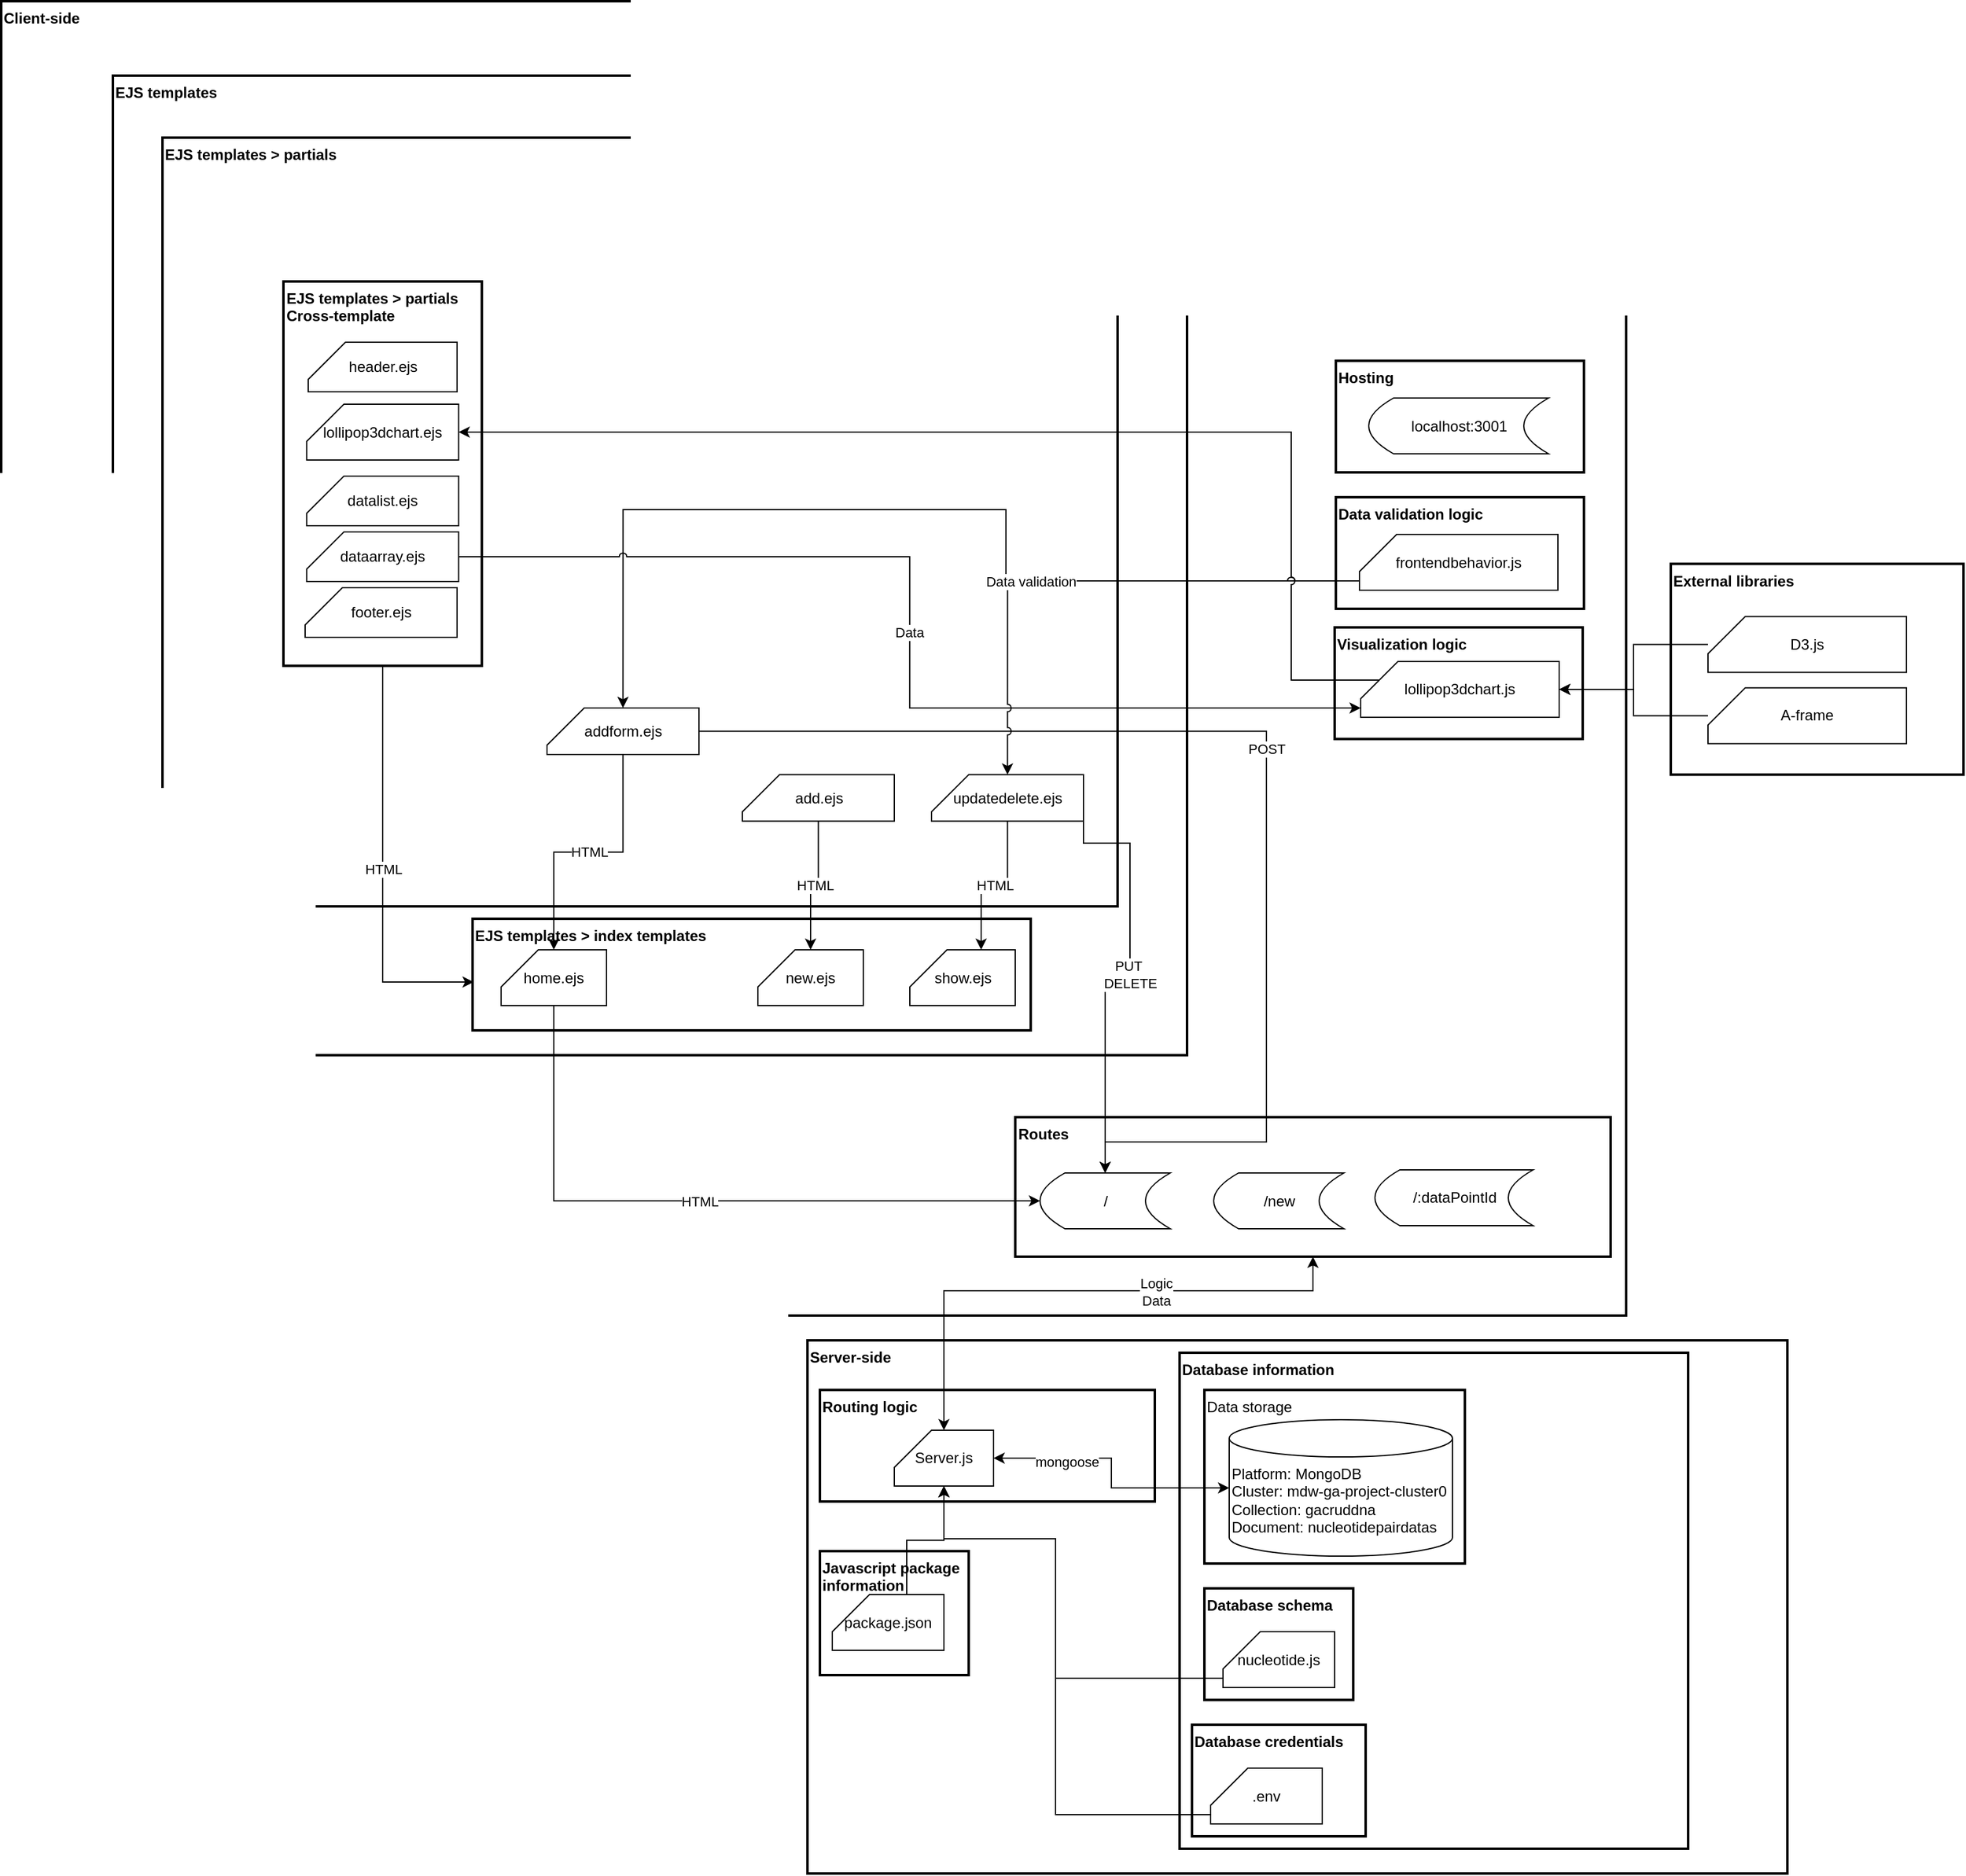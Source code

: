 <mxfile version="28.2.8">
  <diagram name="Page-1" id="LP3fsZgQGKcDelFmxo1t">
    <mxGraphModel dx="4814" dy="3624" grid="1" gridSize="10" guides="1" tooltips="1" connect="1" arrows="1" fold="1" page="1" pageScale="1" pageWidth="850" pageHeight="1100" math="0" shadow="0">
      <root>
        <mxCell id="0" />
        <mxCell id="1" parent="0" />
        <mxCell id="KeXLQscbyMb3ar5vxedf-1" value="&lt;div align=&quot;left&quot;&gt;Client-side&lt;/div&gt;" style="rounded=0;whiteSpace=wrap;html=1;align=left;verticalAlign=top;strokeWidth=2;fontStyle=1" vertex="1" parent="1">
          <mxGeometry x="-630" y="-780" width="1310" height="1060" as="geometry" />
        </mxCell>
        <mxCell id="KeXLQscbyMb3ar5vxedf-32" value="EJS templates" style="rounded=0;whiteSpace=wrap;html=1;align=left;verticalAlign=top;strokeWidth=2;fontStyle=1" vertex="1" parent="1">
          <mxGeometry x="-540" y="-720" width="866" height="790" as="geometry" />
        </mxCell>
        <mxCell id="KeXLQscbyMb3ar5vxedf-68" value="&lt;div&gt;EJS templates &amp;gt; index templates&lt;/div&gt;" style="rounded=0;whiteSpace=wrap;html=1;align=left;verticalAlign=top;strokeWidth=2;fontStyle=1" vertex="1" parent="1">
          <mxGeometry x="-250" y="-40" width="450" height="90" as="geometry" />
        </mxCell>
        <mxCell id="KeXLQscbyMb3ar5vxedf-58" value="&lt;div&gt;EJS templates &amp;gt; partials&lt;/div&gt;" style="rounded=0;whiteSpace=wrap;html=1;align=left;verticalAlign=top;strokeWidth=2;fontStyle=1" vertex="1" parent="1">
          <mxGeometry x="-500" y="-670" width="770" height="620" as="geometry" />
        </mxCell>
        <mxCell id="KeXLQscbyMb3ar5vxedf-83" style="edgeStyle=orthogonalEdgeStyle;rounded=0;orthogonalLoop=1;jettySize=auto;html=1;entryX=0.5;entryY=0;entryDx=0;entryDy=0;entryPerimeter=0;exitX=0;exitY=0;exitDx=0;exitDy=37.5;exitPerimeter=0;jumpStyle=arc;" edge="1" parent="1" source="KeXLQscbyMb3ar5vxedf-33" target="KeXLQscbyMb3ar5vxedf-62">
          <mxGeometry relative="1" as="geometry">
            <mxPoint x="470" y="-327" as="sourcePoint" />
            <Array as="points">
              <mxPoint x="180" y="-312" />
              <mxPoint x="180" y="-370" />
              <mxPoint x="-129" y="-370" />
            </Array>
          </mxGeometry>
        </mxCell>
        <mxCell id="KeXLQscbyMb3ar5vxedf-22" value="Visualization logic" style="rounded=0;whiteSpace=wrap;html=1;align=left;verticalAlign=top;strokeWidth=2;fontStyle=1" vertex="1" parent="1">
          <mxGeometry x="445" y="-275" width="200" height="90" as="geometry" />
        </mxCell>
        <mxCell id="KeXLQscbyMb3ar5vxedf-2" value="&lt;div align=&quot;left&quot;&gt;Server-side&lt;/div&gt;" style="rounded=0;whiteSpace=wrap;html=1;align=left;verticalAlign=top;strokeWidth=2;fontStyle=1" vertex="1" parent="1">
          <mxGeometry x="20" y="300" width="790" height="430" as="geometry" />
        </mxCell>
        <mxCell id="KeXLQscbyMb3ar5vxedf-16" value="Database information" style="rounded=0;whiteSpace=wrap;html=1;align=left;verticalAlign=top;strokeWidth=2;fontStyle=1" vertex="1" parent="1">
          <mxGeometry x="320" y="310" width="410" height="400" as="geometry" />
        </mxCell>
        <mxCell id="KeXLQscbyMb3ar5vxedf-5" value="Routing logic" style="rounded=0;whiteSpace=wrap;html=1;align=left;verticalAlign=top;strokeWidth=2;fontStyle=1" vertex="1" parent="1">
          <mxGeometry x="30" y="340" width="270" height="90" as="geometry" />
        </mxCell>
        <mxCell id="KeXLQscbyMb3ar5vxedf-84" style="edgeStyle=orthogonalEdgeStyle;rounded=0;orthogonalLoop=1;jettySize=auto;html=1;entryX=0.5;entryY=1;entryDx=0;entryDy=0;startArrow=classic;startFill=1;" edge="1" parent="1" source="KeXLQscbyMb3ar5vxedf-3" target="KeXLQscbyMb3ar5vxedf-28">
          <mxGeometry relative="1" as="geometry">
            <Array as="points">
              <mxPoint x="130" y="260" />
              <mxPoint x="427" y="260" />
            </Array>
          </mxGeometry>
        </mxCell>
        <mxCell id="KeXLQscbyMb3ar5vxedf-85" value="&lt;div&gt;Logic&lt;/div&gt;&lt;div&gt;Data&lt;/div&gt;" style="edgeLabel;html=1;align=center;verticalAlign=middle;resizable=0;points=[];" vertex="1" connectable="0" parent="KeXLQscbyMb3ar5vxedf-84">
          <mxGeometry x="0.296" y="-1" relative="1" as="geometry">
            <mxPoint as="offset" />
          </mxGeometry>
        </mxCell>
        <mxCell id="KeXLQscbyMb3ar5vxedf-3" value="Server.js" style="shape=card;whiteSpace=wrap;html=1;" vertex="1" parent="1">
          <mxGeometry x="90" y="372.5" width="80" height="45" as="geometry" />
        </mxCell>
        <mxCell id="KeXLQscbyMb3ar5vxedf-4" value="lollipop3dchart.js" style="shape=card;whiteSpace=wrap;html=1;" vertex="1" parent="1">
          <mxGeometry x="466" y="-247.5" width="160" height="45" as="geometry" />
        </mxCell>
        <mxCell id="KeXLQscbyMb3ar5vxedf-6" value="Data storage" style="rounded=0;whiteSpace=wrap;html=1;align=left;verticalAlign=top;strokeWidth=2;" vertex="1" parent="1">
          <mxGeometry x="340" y="340" width="210" height="140" as="geometry" />
        </mxCell>
        <mxCell id="KeXLQscbyMb3ar5vxedf-7" value="&lt;div&gt;Platform: MongoDB&lt;/div&gt;&lt;div&gt;Cluster: mdw-ga-project-cluster0&lt;/div&gt;&lt;div&gt;Collection: gacruddna&lt;/div&gt;&lt;div&gt;Document: nucleotidepairdatas&lt;/div&gt;&lt;div&gt;&lt;br&gt;&lt;/div&gt;" style="shape=cylinder3;whiteSpace=wrap;html=1;boundedLbl=1;backgroundOutline=1;size=15;align=left;verticalAlign=top;" vertex="1" parent="1">
          <mxGeometry x="360" y="364" width="180" height="110" as="geometry" />
        </mxCell>
        <mxCell id="KeXLQscbyMb3ar5vxedf-8" value="" style="endArrow=classic;startArrow=classic;html=1;rounded=0;exitX=1;exitY=0.5;exitDx=0;exitDy=0;exitPerimeter=0;entryX=0;entryY=0.5;entryDx=0;entryDy=0;entryPerimeter=0;jumpStyle=none;strokeColor=default;edgeStyle=orthogonalEdgeStyle;" edge="1" parent="1" source="KeXLQscbyMb3ar5vxedf-3" target="KeXLQscbyMb3ar5vxedf-7">
          <mxGeometry width="50" height="50" relative="1" as="geometry">
            <mxPoint x="280" y="290" as="sourcePoint" />
            <mxPoint x="330" y="240" as="targetPoint" />
          </mxGeometry>
        </mxCell>
        <mxCell id="KeXLQscbyMb3ar5vxedf-9" value="mongoose" style="edgeLabel;html=1;align=center;verticalAlign=middle;resizable=0;points=[];" vertex="1" connectable="0" parent="KeXLQscbyMb3ar5vxedf-8">
          <mxGeometry x="-0.447" y="-3" relative="1" as="geometry">
            <mxPoint as="offset" />
          </mxGeometry>
        </mxCell>
        <mxCell id="KeXLQscbyMb3ar5vxedf-10" value="Javascript package information" style="rounded=0;whiteSpace=wrap;html=1;align=left;verticalAlign=top;strokeWidth=2;fontStyle=1" vertex="1" parent="1">
          <mxGeometry x="30" y="470" width="120" height="100" as="geometry" />
        </mxCell>
        <mxCell id="KeXLQscbyMb3ar5vxedf-11" value="package.json" style="shape=card;whiteSpace=wrap;html=1;" vertex="1" parent="1">
          <mxGeometry x="40" y="505" width="90" height="45" as="geometry" />
        </mxCell>
        <mxCell id="KeXLQscbyMb3ar5vxedf-12" value="" style="endArrow=classic;html=1;rounded=0;exitX=0;exitY=0;exitDx=60;exitDy=0;exitPerimeter=0;entryX=0.5;entryY=1;entryDx=0;entryDy=0;entryPerimeter=0;edgeStyle=orthogonalEdgeStyle;" edge="1" parent="1" source="KeXLQscbyMb3ar5vxedf-11" target="KeXLQscbyMb3ar5vxedf-3">
          <mxGeometry width="50" height="50" relative="1" as="geometry">
            <mxPoint x="400" y="360" as="sourcePoint" />
            <mxPoint x="450" y="310" as="targetPoint" />
          </mxGeometry>
        </mxCell>
        <mxCell id="KeXLQscbyMb3ar5vxedf-13" value="Database credentials" style="rounded=0;whiteSpace=wrap;html=1;align=left;verticalAlign=top;strokeWidth=2;fontStyle=1" vertex="1" parent="1">
          <mxGeometry x="330" y="610" width="140" height="90" as="geometry" />
        </mxCell>
        <mxCell id="KeXLQscbyMb3ar5vxedf-14" value=".env" style="shape=card;whiteSpace=wrap;html=1;" vertex="1" parent="1">
          <mxGeometry x="345" y="645" width="90" height="45" as="geometry" />
        </mxCell>
        <mxCell id="KeXLQscbyMb3ar5vxedf-15" value="" style="endArrow=classic;html=1;rounded=0;exitX=0;exitY=0;exitDx=0;exitDy=37.5;exitPerimeter=0;entryX=0.5;entryY=1;entryDx=0;entryDy=0;entryPerimeter=0;edgeStyle=orthogonalEdgeStyle;" edge="1" parent="1" source="KeXLQscbyMb3ar5vxedf-14" target="KeXLQscbyMb3ar5vxedf-3">
          <mxGeometry width="50" height="50" relative="1" as="geometry">
            <mxPoint x="140" y="557" as="sourcePoint" />
            <mxPoint x="170" y="470" as="targetPoint" />
            <Array as="points">
              <mxPoint x="220" y="683" />
              <mxPoint x="220" y="460" />
              <mxPoint x="130" y="460" />
            </Array>
          </mxGeometry>
        </mxCell>
        <mxCell id="KeXLQscbyMb3ar5vxedf-17" value="Database schema" style="rounded=0;whiteSpace=wrap;html=1;align=left;verticalAlign=top;strokeWidth=2;fontStyle=1" vertex="1" parent="1">
          <mxGeometry x="340" y="500" width="120" height="90" as="geometry" />
        </mxCell>
        <mxCell id="KeXLQscbyMb3ar5vxedf-18" value="nucleotide.js" style="shape=card;whiteSpace=wrap;html=1;" vertex="1" parent="1">
          <mxGeometry x="355" y="535" width="90" height="45" as="geometry" />
        </mxCell>
        <mxCell id="KeXLQscbyMb3ar5vxedf-21" style="edgeStyle=orthogonalEdgeStyle;rounded=0;orthogonalLoop=1;jettySize=auto;html=1;exitX=0;exitY=0;exitDx=0;exitDy=37.5;exitPerimeter=0;entryX=0.5;entryY=1;entryDx=0;entryDy=0;entryPerimeter=0;" edge="1" parent="1" source="KeXLQscbyMb3ar5vxedf-18" target="KeXLQscbyMb3ar5vxedf-3">
          <mxGeometry relative="1" as="geometry">
            <Array as="points">
              <mxPoint x="220" y="573" />
              <mxPoint x="220" y="460" />
              <mxPoint x="130" y="460" />
            </Array>
          </mxGeometry>
        </mxCell>
        <mxCell id="KeXLQscbyMb3ar5vxedf-23" value="Hosting" style="rounded=0;whiteSpace=wrap;html=1;align=left;verticalAlign=top;strokeWidth=2;fontStyle=1" vertex="1" parent="1">
          <mxGeometry x="446" y="-490" width="200" height="90" as="geometry" />
        </mxCell>
        <mxCell id="KeXLQscbyMb3ar5vxedf-25" value="localhost:3001" style="shape=dataStorage;whiteSpace=wrap;html=1;fixedSize=1;" vertex="1" parent="1">
          <mxGeometry x="472.5" y="-460" width="145" height="45" as="geometry" />
        </mxCell>
        <mxCell id="KeXLQscbyMb3ar5vxedf-26" value="Data validation logic" style="rounded=0;whiteSpace=wrap;html=1;align=left;verticalAlign=top;strokeWidth=2;fontStyle=1" vertex="1" parent="1">
          <mxGeometry x="446" y="-380" width="200" height="90" as="geometry" />
        </mxCell>
        <mxCell id="KeXLQscbyMb3ar5vxedf-27" value="home.ejs" style="shape=card;whiteSpace=wrap;html=1;" vertex="1" parent="1">
          <mxGeometry x="-227" y="-15" width="85" height="45" as="geometry" />
        </mxCell>
        <mxCell id="KeXLQscbyMb3ar5vxedf-28" value="Routes" style="rounded=0;whiteSpace=wrap;html=1;align=left;verticalAlign=top;strokeWidth=2;fontStyle=1" vertex="1" parent="1">
          <mxGeometry x="187.5" y="120" width="480" height="112.5" as="geometry" />
        </mxCell>
        <mxCell id="KeXLQscbyMb3ar5vxedf-29" value="/" style="shape=dataStorage;whiteSpace=wrap;html=1;fixedSize=1;" vertex="1" parent="1">
          <mxGeometry x="207.5" y="165" width="105" height="45" as="geometry" />
        </mxCell>
        <mxCell id="KeXLQscbyMb3ar5vxedf-30" value="/new" style="shape=dataStorage;whiteSpace=wrap;html=1;fixedSize=1;" vertex="1" parent="1">
          <mxGeometry x="347.5" y="165" width="105" height="45" as="geometry" />
        </mxCell>
        <mxCell id="KeXLQscbyMb3ar5vxedf-31" value="/:dataPointId" style="shape=dataStorage;whiteSpace=wrap;html=1;fixedSize=1;" vertex="1" parent="1">
          <mxGeometry x="477.5" y="162.5" width="127.5" height="45" as="geometry" />
        </mxCell>
        <mxCell id="KeXLQscbyMb3ar5vxedf-33" value="frontendbehavior.js" style="shape=card;whiteSpace=wrap;html=1;" vertex="1" parent="1">
          <mxGeometry x="465" y="-350" width="160" height="45" as="geometry" />
        </mxCell>
        <mxCell id="KeXLQscbyMb3ar5vxedf-35" value="&lt;div&gt;EJS templates &amp;gt; partials&lt;/div&gt;Cross-template" style="rounded=0;whiteSpace=wrap;html=1;align=left;verticalAlign=top;strokeWidth=2;fontStyle=1" vertex="1" parent="1">
          <mxGeometry x="-402.5" y="-554" width="160" height="310" as="geometry" />
        </mxCell>
        <mxCell id="KeXLQscbyMb3ar5vxedf-36" value="header.ejs" style="shape=card;whiteSpace=wrap;html=1;" vertex="1" parent="1">
          <mxGeometry x="-382.5" y="-505" width="120" height="40" as="geometry" />
        </mxCell>
        <mxCell id="KeXLQscbyMb3ar5vxedf-37" value="lollipop3dchart.ejs" style="shape=card;whiteSpace=wrap;html=1;" vertex="1" parent="1">
          <mxGeometry x="-383.75" y="-455" width="122.5" height="45" as="geometry" />
        </mxCell>
        <mxCell id="KeXLQscbyMb3ar5vxedf-38" value="add.ejs" style="shape=card;whiteSpace=wrap;html=1;" vertex="1" parent="1">
          <mxGeometry x="-32.5" y="-156.25" width="122.5" height="37.5" as="geometry" />
        </mxCell>
        <mxCell id="KeXLQscbyMb3ar5vxedf-39" value="datalist.ejs" style="shape=card;whiteSpace=wrap;html=1;" vertex="1" parent="1">
          <mxGeometry x="-383.75" y="-397" width="122.5" height="40" as="geometry" />
        </mxCell>
        <mxCell id="KeXLQscbyMb3ar5vxedf-40" value="dataarray.ejs" style="shape=card;whiteSpace=wrap;html=1;" vertex="1" parent="1">
          <mxGeometry x="-383.75" y="-352" width="122.5" height="40" as="geometry" />
        </mxCell>
        <mxCell id="KeXLQscbyMb3ar5vxedf-41" value="footer.ejs" style="shape=card;whiteSpace=wrap;html=1;" vertex="1" parent="1">
          <mxGeometry x="-385" y="-307" width="122.5" height="40" as="geometry" />
        </mxCell>
        <mxCell id="KeXLQscbyMb3ar5vxedf-48" value="new.ejs" style="shape=card;whiteSpace=wrap;html=1;" vertex="1" parent="1">
          <mxGeometry x="-20" y="-15" width="85" height="45" as="geometry" />
        </mxCell>
        <mxCell id="KeXLQscbyMb3ar5vxedf-57" value="show.ejs" style="shape=card;whiteSpace=wrap;html=1;" vertex="1" parent="1">
          <mxGeometry x="102.5" y="-15" width="85" height="45" as="geometry" />
        </mxCell>
        <mxCell id="KeXLQscbyMb3ar5vxedf-79" value="&lt;div&gt;PUT&amp;nbsp;&lt;/div&gt;&lt;div&gt;DELETE&lt;/div&gt;" style="edgeStyle=orthogonalEdgeStyle;rounded=0;orthogonalLoop=1;jettySize=auto;html=1;entryX=0.5;entryY=0;entryDx=0;entryDy=0;exitX=1;exitY=0.5;exitDx=0;exitDy=0;exitPerimeter=0;" edge="1" parent="1" source="KeXLQscbyMb3ar5vxedf-65" target="KeXLQscbyMb3ar5vxedf-29">
          <mxGeometry relative="1" as="geometry">
            <Array as="points">
              <mxPoint x="280" y="-101" />
              <mxPoint x="280" y="11" />
              <mxPoint x="260" y="11" />
            </Array>
          </mxGeometry>
        </mxCell>
        <mxCell id="KeXLQscbyMb3ar5vxedf-65" value="updatedelete.ejs" style="shape=card;whiteSpace=wrap;html=1;" vertex="1" parent="1">
          <mxGeometry x="120" y="-156.25" width="122.5" height="37.5" as="geometry" />
        </mxCell>
        <mxCell id="KeXLQscbyMb3ar5vxedf-66" value="HTML" style="edgeStyle=orthogonalEdgeStyle;rounded=0;orthogonalLoop=1;jettySize=auto;html=1;entryX=0;entryY=0;entryDx=57.5;entryDy=0;entryPerimeter=0;" edge="1" parent="1" source="KeXLQscbyMb3ar5vxedf-65" target="KeXLQscbyMb3ar5vxedf-57">
          <mxGeometry relative="1" as="geometry" />
        </mxCell>
        <mxCell id="KeXLQscbyMb3ar5vxedf-80" value="POST" style="edgeStyle=orthogonalEdgeStyle;rounded=0;orthogonalLoop=1;jettySize=auto;html=1;entryX=0.5;entryY=0;entryDx=0;entryDy=0;jumpStyle=arc;" edge="1" parent="1" source="KeXLQscbyMb3ar5vxedf-62" target="KeXLQscbyMb3ar5vxedf-29">
          <mxGeometry relative="1" as="geometry">
            <Array as="points">
              <mxPoint x="390" y="-191" />
              <mxPoint x="390" y="140" />
              <mxPoint x="260" y="140" />
            </Array>
          </mxGeometry>
        </mxCell>
        <mxCell id="KeXLQscbyMb3ar5vxedf-62" value="addform.ejs" style="shape=card;whiteSpace=wrap;html=1;" vertex="1" parent="1">
          <mxGeometry x="-190" y="-210" width="122.5" height="37.5" as="geometry" />
        </mxCell>
        <mxCell id="KeXLQscbyMb3ar5vxedf-69" value="HTML" style="edgeStyle=orthogonalEdgeStyle;rounded=0;orthogonalLoop=1;jettySize=auto;html=1;entryX=0.002;entryY=0.567;entryDx=0;entryDy=0;entryPerimeter=0;" edge="1" parent="1" source="KeXLQscbyMb3ar5vxedf-35" target="KeXLQscbyMb3ar5vxedf-68">
          <mxGeometry relative="1" as="geometry" />
        </mxCell>
        <mxCell id="KeXLQscbyMb3ar5vxedf-70" value="HTML" style="edgeStyle=orthogonalEdgeStyle;rounded=0;orthogonalLoop=1;jettySize=auto;html=1;entryX=0.5;entryY=0;entryDx=0;entryDy=0;entryPerimeter=0;" edge="1" parent="1" source="KeXLQscbyMb3ar5vxedf-62" target="KeXLQscbyMb3ar5vxedf-27">
          <mxGeometry relative="1" as="geometry" />
        </mxCell>
        <mxCell id="KeXLQscbyMb3ar5vxedf-71" value="HTML" style="edgeStyle=orthogonalEdgeStyle;rounded=0;orthogonalLoop=1;jettySize=auto;html=1;entryX=0.5;entryY=0;entryDx=0;entryDy=0;entryPerimeter=0;" edge="1" parent="1" source="KeXLQscbyMb3ar5vxedf-38" target="KeXLQscbyMb3ar5vxedf-48">
          <mxGeometry relative="1" as="geometry" />
        </mxCell>
        <mxCell id="KeXLQscbyMb3ar5vxedf-34" value="HTML" style="edgeStyle=orthogonalEdgeStyle;rounded=0;orthogonalLoop=1;jettySize=auto;html=1;entryX=0;entryY=0.5;entryDx=0;entryDy=0;exitX=0.5;exitY=1;exitDx=0;exitDy=0;exitPerimeter=0;" edge="1" parent="1" source="KeXLQscbyMb3ar5vxedf-27" target="KeXLQscbyMb3ar5vxedf-29">
          <mxGeometry relative="1" as="geometry" />
        </mxCell>
        <mxCell id="KeXLQscbyMb3ar5vxedf-73" value="External libraries" style="rounded=0;whiteSpace=wrap;html=1;align=left;verticalAlign=top;strokeWidth=2;fontStyle=1" vertex="1" parent="1">
          <mxGeometry x="716" y="-326.25" width="236" height="170" as="geometry" />
        </mxCell>
        <mxCell id="KeXLQscbyMb3ar5vxedf-74" value="D3.js" style="shape=card;whiteSpace=wrap;html=1;" vertex="1" parent="1">
          <mxGeometry x="746" y="-283.75" width="160" height="45" as="geometry" />
        </mxCell>
        <mxCell id="KeXLQscbyMb3ar5vxedf-75" value="A-frame" style="shape=card;whiteSpace=wrap;html=1;" vertex="1" parent="1">
          <mxGeometry x="746" y="-226.25" width="160" height="45" as="geometry" />
        </mxCell>
        <mxCell id="KeXLQscbyMb3ar5vxedf-76" style="edgeStyle=orthogonalEdgeStyle;rounded=0;orthogonalLoop=1;jettySize=auto;html=1;entryX=1;entryY=0.5;entryDx=0;entryDy=0;entryPerimeter=0;" edge="1" parent="1" source="KeXLQscbyMb3ar5vxedf-74" target="KeXLQscbyMb3ar5vxedf-4">
          <mxGeometry relative="1" as="geometry" />
        </mxCell>
        <mxCell id="KeXLQscbyMb3ar5vxedf-77" style="edgeStyle=orthogonalEdgeStyle;rounded=0;orthogonalLoop=1;jettySize=auto;html=1;entryX=1;entryY=0.5;entryDx=0;entryDy=0;entryPerimeter=0;" edge="1" parent="1" source="KeXLQscbyMb3ar5vxedf-75" target="KeXLQscbyMb3ar5vxedf-4">
          <mxGeometry relative="1" as="geometry" />
        </mxCell>
        <mxCell id="KeXLQscbyMb3ar5vxedf-78" style="edgeStyle=orthogonalEdgeStyle;rounded=0;orthogonalLoop=1;jettySize=auto;html=1;entryX=1;entryY=0.5;entryDx=0;entryDy=0;entryPerimeter=0;jumpStyle=arc;exitX=0;exitY=0;exitDx=15;exitDy=15;exitPerimeter=0;" edge="1" parent="1" source="KeXLQscbyMb3ar5vxedf-4" target="KeXLQscbyMb3ar5vxedf-37">
          <mxGeometry relative="1" as="geometry">
            <Array as="points">
              <mxPoint x="410" y="-233" />
              <mxPoint x="410" y="-433" />
            </Array>
          </mxGeometry>
        </mxCell>
        <mxCell id="KeXLQscbyMb3ar5vxedf-81" value="Data" style="edgeStyle=orthogonalEdgeStyle;rounded=0;orthogonalLoop=1;jettySize=auto;html=1;entryX=0;entryY=0;entryDx=0;entryDy=37.5;entryPerimeter=0;jumpStyle=arc;" edge="1" parent="1" source="KeXLQscbyMb3ar5vxedf-40" target="KeXLQscbyMb3ar5vxedf-4">
          <mxGeometry relative="1" as="geometry" />
        </mxCell>
        <mxCell id="KeXLQscbyMb3ar5vxedf-82" value="Data validation" style="edgeStyle=orthogonalEdgeStyle;rounded=0;orthogonalLoop=1;jettySize=auto;html=1;entryX=0.5;entryY=0;entryDx=0;entryDy=0;entryPerimeter=0;jumpStyle=arc;exitX=0;exitY=0;exitDx=0;exitDy=37.5;exitPerimeter=0;" edge="1" parent="1" source="KeXLQscbyMb3ar5vxedf-33" target="KeXLQscbyMb3ar5vxedf-65">
          <mxGeometry x="0.205" relative="1" as="geometry">
            <mxPoint as="offset" />
          </mxGeometry>
        </mxCell>
      </root>
    </mxGraphModel>
  </diagram>
</mxfile>
